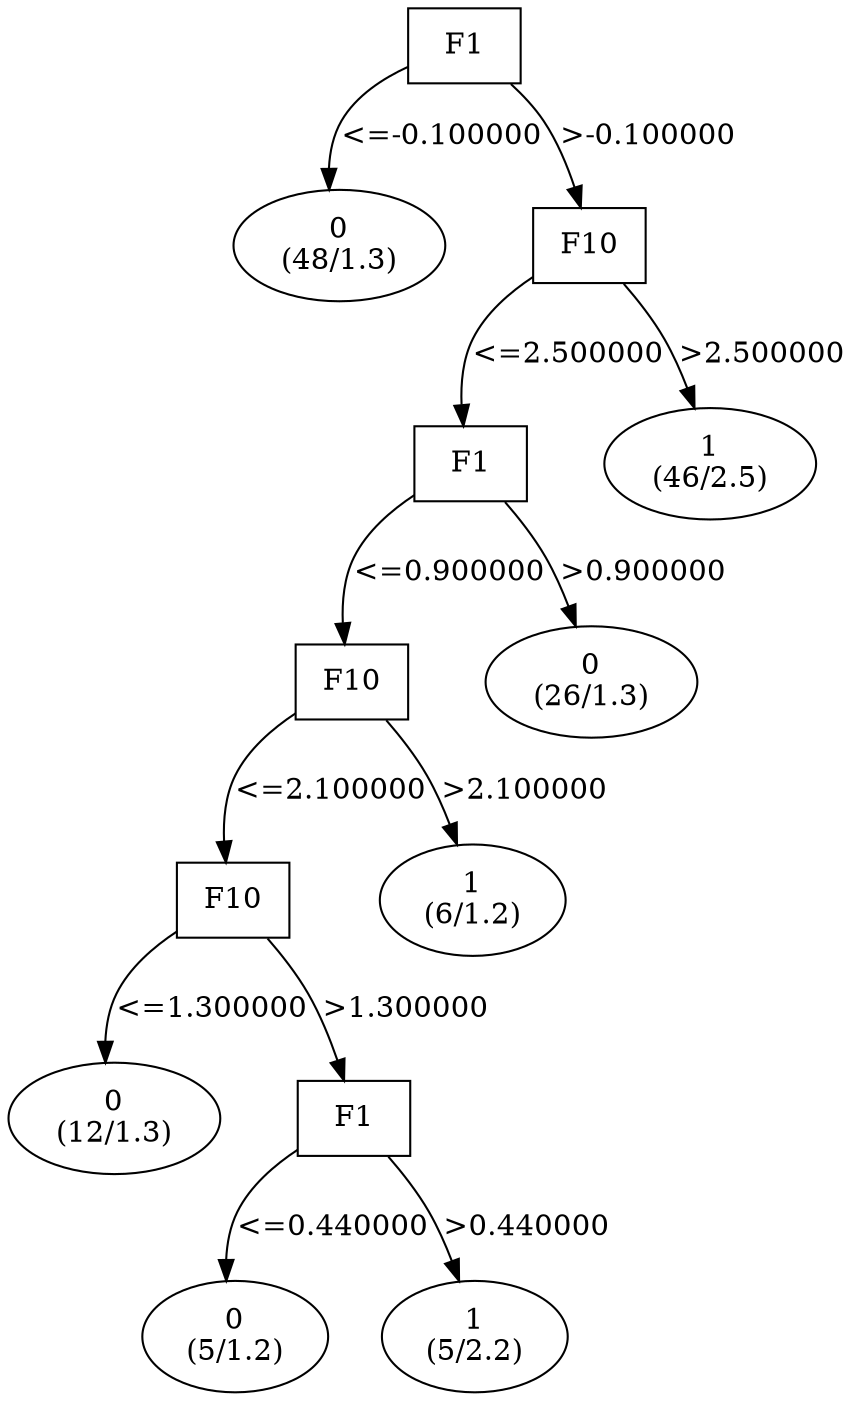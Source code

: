 digraph YaDT {
n0 [ shape=box, label="F1\n"]
n0 -> n1 [label="<=-0.100000"]
n1 [ shape=ellipse, label="0\n(48/1.3)"]
n0 -> n2 [label=">-0.100000"]
n2 [ shape=box, label="F10\n"]
n2 -> n3 [label="<=2.500000"]
n3 [ shape=box, label="F1\n"]
n3 -> n4 [label="<=0.900000"]
n4 [ shape=box, label="F10\n"]
n4 -> n5 [label="<=2.100000"]
n5 [ shape=box, label="F10\n"]
n5 -> n6 [label="<=1.300000"]
n6 [ shape=ellipse, label="0\n(12/1.3)"]
n5 -> n7 [label=">1.300000"]
n7 [ shape=box, label="F1\n"]
n7 -> n8 [label="<=0.440000"]
n8 [ shape=ellipse, label="0\n(5/1.2)"]
n7 -> n9 [label=">0.440000"]
n9 [ shape=ellipse, label="1\n(5/2.2)"]
n4 -> n12 [label=">2.100000"]
n12 [ shape=ellipse, label="1\n(6/1.2)"]
n3 -> n14 [label=">0.900000"]
n14 [ shape=ellipse, label="0\n(26/1.3)"]
n2 -> n16 [label=">2.500000"]
n16 [ shape=ellipse, label="1\n(46/2.5)"]
}

